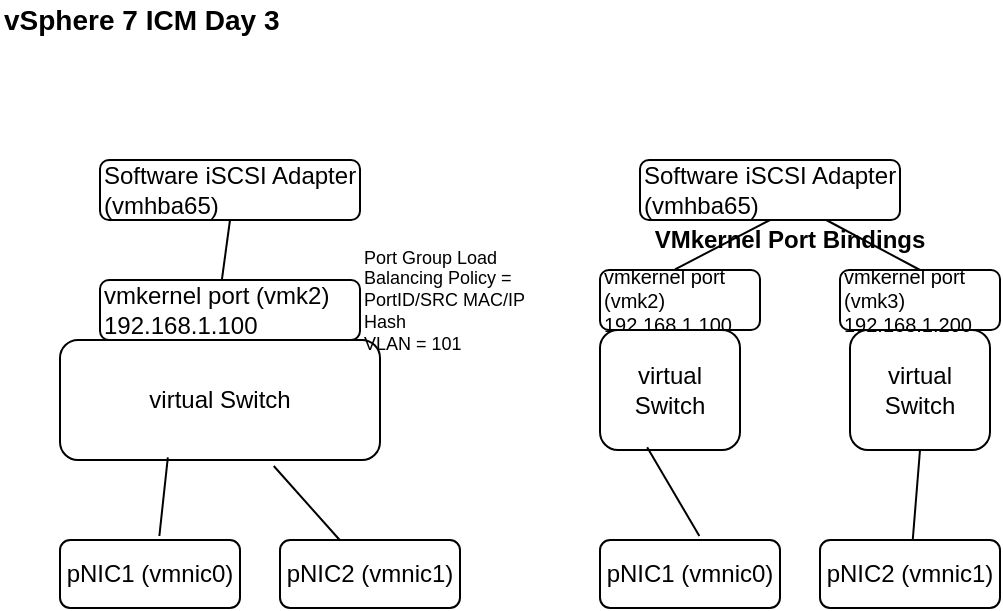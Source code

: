 <mxfile version="13.4.9" type="github" pages="5">
  <diagram id="36JcSneD635ffe-81IXM" name="vmkportbindings">
    <mxGraphModel dx="827" dy="475" grid="1" gridSize="10" guides="1" tooltips="1" connect="1" arrows="1" fold="1" page="1" pageScale="1" pageWidth="1169" pageHeight="827" math="0" shadow="0">
      <root>
        <mxCell id="FdMGLVXJsDhEGSdXAeya-0" />
        <mxCell id="FdMGLVXJsDhEGSdXAeya-1" parent="FdMGLVXJsDhEGSdXAeya-0" />
        <mxCell id="FdMGLVXJsDhEGSdXAeya-2" value="vSphere 7 ICM Day 3" style="text;html=1;strokeColor=none;fillColor=none;align=left;verticalAlign=middle;whiteSpace=wrap;rounded=0;fontStyle=1;fontSize=14;" vertex="1" parent="FdMGLVXJsDhEGSdXAeya-1">
          <mxGeometry x="10" y="150" width="150" height="20" as="geometry" />
        </mxCell>
        <mxCell id="FdMGLVXJsDhEGSdXAeya-6" value="Software iSCSI Adapter (vmhba65)" style="rounded=1;whiteSpace=wrap;html=1;align=left;" vertex="1" parent="FdMGLVXJsDhEGSdXAeya-1">
          <mxGeometry x="60" y="230" width="130" height="30" as="geometry" />
        </mxCell>
        <mxCell id="FdMGLVXJsDhEGSdXAeya-7" value="vmkernel port (vmk2)&lt;br&gt;192.168.1.100&lt;br&gt;" style="rounded=1;whiteSpace=wrap;html=1;align=left;" vertex="1" parent="FdMGLVXJsDhEGSdXAeya-1">
          <mxGeometry x="60" y="290" width="130" height="30" as="geometry" />
        </mxCell>
        <mxCell id="FdMGLVXJsDhEGSdXAeya-8" value="" style="endArrow=none;html=1;exitX=0.469;exitY=-0.011;exitDx=0;exitDy=0;exitPerimeter=0;entryX=0.5;entryY=1;entryDx=0;entryDy=0;" edge="1" parent="FdMGLVXJsDhEGSdXAeya-1" source="FdMGLVXJsDhEGSdXAeya-7" target="FdMGLVXJsDhEGSdXAeya-6">
          <mxGeometry width="50" height="50" relative="1" as="geometry">
            <mxPoint x="220" y="300" as="sourcePoint" />
            <mxPoint x="270" y="250" as="targetPoint" />
          </mxGeometry>
        </mxCell>
        <mxCell id="FdMGLVXJsDhEGSdXAeya-9" value="virtual Switch" style="rounded=1;whiteSpace=wrap;html=1;align=center;" vertex="1" parent="FdMGLVXJsDhEGSdXAeya-1">
          <mxGeometry x="40" y="320" width="160" height="60" as="geometry" />
        </mxCell>
        <mxCell id="FdMGLVXJsDhEGSdXAeya-10" value="pNIC1 (vmnic0)" style="rounded=1;whiteSpace=wrap;html=1;align=center;" vertex="1" parent="FdMGLVXJsDhEGSdXAeya-1">
          <mxGeometry x="40" y="420" width="90" height="34" as="geometry" />
        </mxCell>
        <mxCell id="FdMGLVXJsDhEGSdXAeya-11" value="pNIC2 (vmnic1)" style="rounded=1;whiteSpace=wrap;html=1;align=center;" vertex="1" parent="FdMGLVXJsDhEGSdXAeya-1">
          <mxGeometry x="150" y="420" width="90" height="34" as="geometry" />
        </mxCell>
        <mxCell id="FdMGLVXJsDhEGSdXAeya-12" value="" style="endArrow=none;html=1;exitX=0.552;exitY=-0.059;exitDx=0;exitDy=0;exitPerimeter=0;entryX=0.337;entryY=0.978;entryDx=0;entryDy=0;entryPerimeter=0;" edge="1" parent="FdMGLVXJsDhEGSdXAeya-1" source="FdMGLVXJsDhEGSdXAeya-10" target="FdMGLVXJsDhEGSdXAeya-9">
          <mxGeometry width="50" height="50" relative="1" as="geometry">
            <mxPoint x="220" y="370" as="sourcePoint" />
            <mxPoint x="270" y="320" as="targetPoint" />
          </mxGeometry>
        </mxCell>
        <mxCell id="FdMGLVXJsDhEGSdXAeya-13" value="" style="endArrow=none;html=1;entryX=0.668;entryY=1.05;entryDx=0;entryDy=0;entryPerimeter=0;" edge="1" parent="FdMGLVXJsDhEGSdXAeya-1" source="FdMGLVXJsDhEGSdXAeya-11" target="FdMGLVXJsDhEGSdXAeya-9">
          <mxGeometry width="50" height="50" relative="1" as="geometry">
            <mxPoint x="99.68" y="427.994" as="sourcePoint" />
            <mxPoint x="120.77" y="388.68" as="targetPoint" />
          </mxGeometry>
        </mxCell>
        <mxCell id="FdMGLVXJsDhEGSdXAeya-14" value="Port Group Load Balancing Policy = PortID/SRC MAC/IP Hash&lt;br&gt;VLAN = 101" style="text;html=1;strokeColor=none;fillColor=none;align=left;verticalAlign=middle;whiteSpace=wrap;rounded=0;fontSize=9;" vertex="1" parent="FdMGLVXJsDhEGSdXAeya-1">
          <mxGeometry x="190" y="290" width="100" height="20" as="geometry" />
        </mxCell>
        <mxCell id="FdMGLVXJsDhEGSdXAeya-15" value="Software iSCSI Adapter (vmhba65)" style="rounded=1;whiteSpace=wrap;html=1;align=left;" vertex="1" parent="FdMGLVXJsDhEGSdXAeya-1">
          <mxGeometry x="330" y="230" width="130" height="30" as="geometry" />
        </mxCell>
        <mxCell id="FdMGLVXJsDhEGSdXAeya-16" value="vmkernel port (vmk2)&lt;br style=&quot;font-size: 10px;&quot;&gt;192.168.1.100&lt;br style=&quot;font-size: 10px;&quot;&gt;" style="rounded=1;whiteSpace=wrap;html=1;align=left;fontSize=10;" vertex="1" parent="FdMGLVXJsDhEGSdXAeya-1">
          <mxGeometry x="310" y="285" width="80" height="30" as="geometry" />
        </mxCell>
        <mxCell id="FdMGLVXJsDhEGSdXAeya-17" value="" style="endArrow=none;html=1;exitX=0.469;exitY=-0.011;exitDx=0;exitDy=0;exitPerimeter=0;entryX=0.5;entryY=1;entryDx=0;entryDy=0;" edge="1" parent="FdMGLVXJsDhEGSdXAeya-1" source="FdMGLVXJsDhEGSdXAeya-16" target="FdMGLVXJsDhEGSdXAeya-15">
          <mxGeometry width="50" height="50" relative="1" as="geometry">
            <mxPoint x="490" y="300" as="sourcePoint" />
            <mxPoint x="540" y="250" as="targetPoint" />
          </mxGeometry>
        </mxCell>
        <mxCell id="FdMGLVXJsDhEGSdXAeya-18" value="virtual Switch" style="rounded=1;whiteSpace=wrap;html=1;align=center;" vertex="1" parent="FdMGLVXJsDhEGSdXAeya-1">
          <mxGeometry x="310" y="315" width="70" height="60" as="geometry" />
        </mxCell>
        <mxCell id="FdMGLVXJsDhEGSdXAeya-19" value="pNIC1 (vmnic0)" style="rounded=1;whiteSpace=wrap;html=1;align=center;" vertex="1" parent="FdMGLVXJsDhEGSdXAeya-1">
          <mxGeometry x="310" y="420" width="90" height="34" as="geometry" />
        </mxCell>
        <mxCell id="FdMGLVXJsDhEGSdXAeya-20" value="pNIC2 (vmnic1)" style="rounded=1;whiteSpace=wrap;html=1;align=center;" vertex="1" parent="FdMGLVXJsDhEGSdXAeya-1">
          <mxGeometry x="420" y="420" width="90" height="34" as="geometry" />
        </mxCell>
        <mxCell id="FdMGLVXJsDhEGSdXAeya-21" value="" style="endArrow=none;html=1;exitX=0.552;exitY=-0.059;exitDx=0;exitDy=0;exitPerimeter=0;entryX=0.337;entryY=0.978;entryDx=0;entryDy=0;entryPerimeter=0;" edge="1" parent="FdMGLVXJsDhEGSdXAeya-1" source="FdMGLVXJsDhEGSdXAeya-19" target="FdMGLVXJsDhEGSdXAeya-18">
          <mxGeometry width="50" height="50" relative="1" as="geometry">
            <mxPoint x="490" y="370" as="sourcePoint" />
            <mxPoint x="540" y="320" as="targetPoint" />
          </mxGeometry>
        </mxCell>
        <mxCell id="FdMGLVXJsDhEGSdXAeya-22" value="" style="endArrow=none;html=1;entryX=0.5;entryY=1;entryDx=0;entryDy=0;" edge="1" parent="FdMGLVXJsDhEGSdXAeya-1" source="FdMGLVXJsDhEGSdXAeya-20" target="FdMGLVXJsDhEGSdXAeya-23">
          <mxGeometry width="50" height="50" relative="1" as="geometry">
            <mxPoint x="369.68" y="427.994" as="sourcePoint" />
            <mxPoint x="390.77" y="388.68" as="targetPoint" />
          </mxGeometry>
        </mxCell>
        <mxCell id="FdMGLVXJsDhEGSdXAeya-23" value="virtual Switch" style="rounded=1;whiteSpace=wrap;html=1;align=center;" vertex="1" parent="FdMGLVXJsDhEGSdXAeya-1">
          <mxGeometry x="435" y="315" width="70" height="60" as="geometry" />
        </mxCell>
        <mxCell id="FdMGLVXJsDhEGSdXAeya-24" value="vmkernel port (vmk3)&lt;br style=&quot;font-size: 10px&quot;&gt;192.168.1.200" style="rounded=1;whiteSpace=wrap;html=1;align=left;fontSize=10;" vertex="1" parent="FdMGLVXJsDhEGSdXAeya-1">
          <mxGeometry x="430" y="285" width="80" height="30" as="geometry" />
        </mxCell>
        <mxCell id="FdMGLVXJsDhEGSdXAeya-25" value="" style="endArrow=none;html=1;exitX=0.5;exitY=0;exitDx=0;exitDy=0;" edge="1" parent="FdMGLVXJsDhEGSdXAeya-1" source="FdMGLVXJsDhEGSdXAeya-24" target="FdMGLVXJsDhEGSdXAeya-15">
          <mxGeometry width="50" height="50" relative="1" as="geometry">
            <mxPoint x="357.52" y="294.67" as="sourcePoint" />
            <mxPoint x="405" y="270" as="targetPoint" />
          </mxGeometry>
        </mxCell>
        <mxCell id="FdMGLVXJsDhEGSdXAeya-26" value="VMkernel Port Bindings" style="text;html=1;strokeColor=none;fillColor=none;align=center;verticalAlign=middle;whiteSpace=wrap;rounded=0;fontStyle=1" vertex="1" parent="FdMGLVXJsDhEGSdXAeya-1">
          <mxGeometry x="330" y="260" width="150" height="20" as="geometry" />
        </mxCell>
      </root>
    </mxGraphModel>
  </diagram>
  <diagram id="1oYTkPARyeYRjbsxOVbL" name="vmkernelports">
    <mxGraphModel dx="690" dy="396" grid="1" gridSize="10" guides="1" tooltips="1" connect="1" arrows="1" fold="1" page="1" pageScale="1" pageWidth="1169" pageHeight="827" math="0" shadow="0">
      <root>
        <mxCell id="vGEMw31PxVdCvphUqTaV-0" />
        <mxCell id="vGEMw31PxVdCvphUqTaV-1" parent="vGEMw31PxVdCvphUqTaV-0" />
        <mxCell id="vGEMw31PxVdCvphUqTaV-2" value="Software iSCSI Adapter (vmhba65)" style="rounded=1;whiteSpace=wrap;html=1;align=left;" vertex="1" parent="vGEMw31PxVdCvphUqTaV-1">
          <mxGeometry x="230" y="230" width="130" height="30" as="geometry" />
        </mxCell>
        <mxCell id="vGEMw31PxVdCvphUqTaV-3" value="vmkernel port (vmk1)&lt;br&gt;192.168.1.100" style="rounded=1;whiteSpace=wrap;html=1;align=left;" vertex="1" parent="vGEMw31PxVdCvphUqTaV-1">
          <mxGeometry x="230" y="290" width="130" height="30" as="geometry" />
        </mxCell>
        <mxCell id="vGEMw31PxVdCvphUqTaV-4" value="" style="endArrow=none;html=1;exitX=0.469;exitY=-0.011;exitDx=0;exitDy=0;exitPerimeter=0;entryX=0.5;entryY=1;entryDx=0;entryDy=0;" edge="1" parent="vGEMw31PxVdCvphUqTaV-1" source="vGEMw31PxVdCvphUqTaV-3" target="vGEMw31PxVdCvphUqTaV-2">
          <mxGeometry width="50" height="50" relative="1" as="geometry">
            <mxPoint x="390" y="300" as="sourcePoint" />
            <mxPoint x="440" y="250" as="targetPoint" />
          </mxGeometry>
        </mxCell>
        <mxCell id="vGEMw31PxVdCvphUqTaV-5" value="virtual Switch" style="rounded=1;whiteSpace=wrap;html=1;align=center;" vertex="1" parent="vGEMw31PxVdCvphUqTaV-1">
          <mxGeometry x="20" y="320" width="560" height="60" as="geometry" />
        </mxCell>
        <mxCell id="vGEMw31PxVdCvphUqTaV-6" value="pNIC1 (vmnic0)&lt;br&gt;10GbE" style="rounded=1;whiteSpace=wrap;html=1;align=center;" vertex="1" parent="vGEMw31PxVdCvphUqTaV-1">
          <mxGeometry x="210" y="420" width="90" height="34" as="geometry" />
        </mxCell>
        <mxCell id="vGEMw31PxVdCvphUqTaV-7" value="pNIC2 (vmnic1)&lt;br&gt;10GbE" style="rounded=1;whiteSpace=wrap;html=1;align=center;" vertex="1" parent="vGEMw31PxVdCvphUqTaV-1">
          <mxGeometry x="320" y="420" width="90" height="34" as="geometry" />
        </mxCell>
        <mxCell id="vGEMw31PxVdCvphUqTaV-8" value="" style="endArrow=none;html=1;exitX=0.552;exitY=-0.059;exitDx=0;exitDy=0;exitPerimeter=0;entryX=0.337;entryY=0.978;entryDx=0;entryDy=0;entryPerimeter=0;" edge="1" parent="vGEMw31PxVdCvphUqTaV-1" source="vGEMw31PxVdCvphUqTaV-6" target="vGEMw31PxVdCvphUqTaV-5">
          <mxGeometry width="50" height="50" relative="1" as="geometry">
            <mxPoint x="390" y="370" as="sourcePoint" />
            <mxPoint x="440" y="320" as="targetPoint" />
          </mxGeometry>
        </mxCell>
        <mxCell id="vGEMw31PxVdCvphUqTaV-9" value="" style="endArrow=none;html=1;entryX=0.668;entryY=1.05;entryDx=0;entryDy=0;entryPerimeter=0;" edge="1" parent="vGEMw31PxVdCvphUqTaV-1" source="vGEMw31PxVdCvphUqTaV-7" target="vGEMw31PxVdCvphUqTaV-5">
          <mxGeometry width="50" height="50" relative="1" as="geometry">
            <mxPoint x="269.68" y="427.994" as="sourcePoint" />
            <mxPoint x="290.77" y="388.68" as="targetPoint" />
          </mxGeometry>
        </mxCell>
        <mxCell id="vGEMw31PxVdCvphUqTaV-10" value="Policy: LB&lt;br&gt;Policy: Failover&lt;br&gt;Policy: Security&lt;br&gt;Policy: VLAN" style="text;html=1;strokeColor=none;fillColor=none;align=left;verticalAlign=middle;whiteSpace=wrap;rounded=0;fontSize=9;" vertex="1" parent="vGEMw31PxVdCvphUqTaV-1">
          <mxGeometry x="350" y="330" width="100" height="20" as="geometry" />
        </mxCell>
        <mxCell id="vGEMw31PxVdCvphUqTaV-11" value="vmkernel port (vmk0)&lt;br&gt;192.168.1.100" style="rounded=1;whiteSpace=wrap;html=1;align=left;" vertex="1" parent="vGEMw31PxVdCvphUqTaV-1">
          <mxGeometry x="20" y="290" width="130" height="30" as="geometry" />
        </mxCell>
        <mxCell id="vGEMw31PxVdCvphUqTaV-12" value="vmkernel port (vmk2)&lt;br&gt;192.168.1.100" style="rounded=1;whiteSpace=wrap;html=1;align=left;" vertex="1" parent="vGEMw31PxVdCvphUqTaV-1">
          <mxGeometry x="460" y="290" width="130" height="30" as="geometry" />
        </mxCell>
        <mxCell id="vGEMw31PxVdCvphUqTaV-13" value="" style="verticalLabelPosition=bottom;verticalAlign=top;html=1;shape=mxgraph.basic.tick;fontSize=10;align=left;" vertex="1" parent="vGEMw31PxVdCvphUqTaV-1">
          <mxGeometry x="30" y="230" width="20" height="20" as="geometry" />
        </mxCell>
        <mxCell id="vGEMw31PxVdCvphUqTaV-14" value="Management" style="text;html=1;strokeColor=none;fillColor=none;align=center;verticalAlign=middle;whiteSpace=wrap;rounded=0;" vertex="1" parent="vGEMw31PxVdCvphUqTaV-1">
          <mxGeometry x="80" y="230" width="40" height="20" as="geometry" />
        </mxCell>
        <mxCell id="vGEMw31PxVdCvphUqTaV-15" value="vMotion (Live Migration)" style="text;html=1;strokeColor=none;fillColor=none;align=center;verticalAlign=middle;whiteSpace=wrap;rounded=0;" vertex="1" parent="vGEMw31PxVdCvphUqTaV-1">
          <mxGeometry x="500" y="270" width="140" height="20" as="geometry" />
        </mxCell>
        <mxCell id="vGEMw31PxVdCvphUqTaV-16" value="" style="verticalLabelPosition=bottom;verticalAlign=top;html=1;shape=mxgraph.basic.x;fontSize=10;align=left;" vertex="1" parent="vGEMw31PxVdCvphUqTaV-1">
          <mxGeometry x="20" y="260" width="30" height="20" as="geometry" />
        </mxCell>
        <mxCell id="vGEMw31PxVdCvphUqTaV-17" value="" style="verticalLabelPosition=bottom;verticalAlign=top;html=1;shape=mxgraph.basic.tick;fontSize=10;align=left;" vertex="1" parent="vGEMw31PxVdCvphUqTaV-1">
          <mxGeometry x="470" y="270" width="20" height="20" as="geometry" />
        </mxCell>
        <mxCell id="vGEMw31PxVdCvphUqTaV-18" value="Management" style="text;html=1;strokeColor=none;fillColor=none;align=center;verticalAlign=middle;whiteSpace=wrap;rounded=0;" vertex="1" parent="vGEMw31PxVdCvphUqTaV-1">
          <mxGeometry x="520" y="240" width="40" height="20" as="geometry" />
        </mxCell>
        <mxCell id="vGEMw31PxVdCvphUqTaV-19" value="" style="verticalLabelPosition=bottom;verticalAlign=top;html=1;shape=mxgraph.basic.x;fontSize=10;align=left;" vertex="1" parent="vGEMw31PxVdCvphUqTaV-1">
          <mxGeometry x="470" y="240" width="30" height="20" as="geometry" />
        </mxCell>
        <mxCell id="vGEMw31PxVdCvphUqTaV-22" value="vMotion (Live Migration)" style="text;html=1;strokeColor=none;fillColor=none;align=center;verticalAlign=middle;whiteSpace=wrap;rounded=0;" vertex="1" parent="vGEMw31PxVdCvphUqTaV-1">
          <mxGeometry x="60" y="270" width="140" height="20" as="geometry" />
        </mxCell>
        <mxCell id="vGEMw31PxVdCvphUqTaV-23" value="Policy: LB&lt;br&gt;Policy: Failover&lt;br&gt;Policy: Security&lt;br&gt;Policy: VLAN" style="text;html=1;strokeColor=none;fillColor=none;align=left;verticalAlign=middle;whiteSpace=wrap;rounded=0;fontSize=9;" vertex="1" parent="vGEMw31PxVdCvphUqTaV-1">
          <mxGeometry x="500" y="330" width="100" height="20" as="geometry" />
        </mxCell>
        <mxCell id="vGEMw31PxVdCvphUqTaV-24" value="Policy: LB&lt;br&gt;Policy: Failover&lt;br&gt;Policy: Security&lt;br&gt;Policy: VLAN" style="text;html=1;strokeColor=none;fillColor=none;align=left;verticalAlign=middle;whiteSpace=wrap;rounded=0;fontSize=9;" vertex="1" parent="vGEMw31PxVdCvphUqTaV-1">
          <mxGeometry x="50" y="330" width="100" height="20" as="geometry" />
        </mxCell>
      </root>
    </mxGraphModel>
  </diagram>
  <diagram id="P3ogWznEImxEZ2Kmd14Y" name="PreferredPath">
    <mxGraphModel dx="2617" dy="832" grid="1" gridSize="10" guides="1" tooltips="1" connect="1" arrows="1" fold="1" page="1" pageScale="1" pageWidth="1169" pageHeight="827" math="0" shadow="0">
      <root>
        <mxCell id="KcUhk-08Q33YimQ9L4g0-0" />
        <mxCell id="KcUhk-08Q33YimQ9L4g0-1" parent="KcUhk-08Q33YimQ9L4g0-0" />
        <mxCell id="KcUhk-08Q33YimQ9L4g0-4" value="" style="rounded=1;whiteSpace=wrap;html=1;fontSize=17;align=left;" vertex="1" parent="KcUhk-08Q33YimQ9L4g0-1">
          <mxGeometry x="-10" y="400" width="650" height="320" as="geometry" />
        </mxCell>
        <mxCell id="KcUhk-08Q33YimQ9L4g0-2" value="ESXI" style="rounded=1;whiteSpace=wrap;html=1;fontSize=17;align=left;" vertex="1" parent="KcUhk-08Q33YimQ9L4g0-1">
          <mxGeometry x="200" y="80" width="200" height="160" as="geometry" />
        </mxCell>
        <mxCell id="KcUhk-08Q33YimQ9L4g0-3" value="VMFS VOL on LUN1" style="pointerEvents=1;shadow=0;dashed=0;html=1;strokeColor=none;fillColor=#434445;aspect=fixed;labelPosition=center;verticalLabelPosition=bottom;verticalAlign=top;align=center;outlineConnect=0;shape=mxgraph.vvd.datastore;" vertex="1" parent="KcUhk-08Q33YimQ9L4g0-1">
          <mxGeometry x="50" y="480" width="179.49" height="140" as="geometry" />
        </mxCell>
        <mxCell id="KcUhk-08Q33YimQ9L4g0-5" value="A" style="rounded=1;whiteSpace=wrap;html=1;fontSize=17;align=center;" vertex="1" parent="KcUhk-08Q33YimQ9L4g0-1">
          <mxGeometry x="120" y="370" width="120" height="60" as="geometry" />
        </mxCell>
        <mxCell id="KcUhk-08Q33YimQ9L4g0-6" value="B" style="rounded=1;whiteSpace=wrap;html=1;fontSize=17;align=center;" vertex="1" parent="KcUhk-08Q33YimQ9L4g0-1">
          <mxGeometry x="350" y="370" width="120" height="60" as="geometry" />
        </mxCell>
        <mxCell id="KcUhk-08Q33YimQ9L4g0-7" value="HBA" style="rounded=1;whiteSpace=wrap;html=1;fontSize=17;align=left;" vertex="1" parent="KcUhk-08Q33YimQ9L4g0-1">
          <mxGeometry x="310" y="220" width="70" height="50" as="geometry" />
        </mxCell>
        <mxCell id="KcUhk-08Q33YimQ9L4g0-8" value="HBA" style="rounded=1;whiteSpace=wrap;html=1;fontSize=17;align=left;" vertex="1" parent="KcUhk-08Q33YimQ9L4g0-1">
          <mxGeometry x="200" y="220" width="70" height="50" as="geometry" />
        </mxCell>
        <mxCell id="KcUhk-08Q33YimQ9L4g0-9" value="VMFS on LUN2" style="pointerEvents=1;shadow=0;dashed=0;html=1;strokeColor=none;fillColor=#434445;aspect=fixed;labelPosition=center;verticalLabelPosition=bottom;verticalAlign=top;align=center;outlineConnect=0;shape=mxgraph.vvd.datastore;" vertex="1" parent="KcUhk-08Q33YimQ9L4g0-1">
          <mxGeometry x="340" y="480" width="179.49" height="140" as="geometry" />
        </mxCell>
        <mxCell id="KcUhk-08Q33YimQ9L4g0-10" value="" style="endArrow=classic;startArrow=classic;html=1;fontSize=17;" edge="1" parent="KcUhk-08Q33YimQ9L4g0-1" source="KcUhk-08Q33YimQ9L4g0-5">
          <mxGeometry width="50" height="50" relative="1" as="geometry">
            <mxPoint x="179.49" y="310" as="sourcePoint" />
            <mxPoint x="229.49" y="260" as="targetPoint" />
          </mxGeometry>
        </mxCell>
        <mxCell id="KcUhk-08Q33YimQ9L4g0-11" value="" style="endArrow=classic;startArrow=classic;html=1;fontSize=17;" edge="1" parent="KcUhk-08Q33YimQ9L4g0-1" source="KcUhk-08Q33YimQ9L4g0-6">
          <mxGeometry width="50" height="50" relative="1" as="geometry">
            <mxPoint x="311.115" y="380" as="sourcePoint" />
            <mxPoint x="350.0" y="270" as="targetPoint" />
          </mxGeometry>
        </mxCell>
      </root>
    </mxGraphModel>
  </diagram>
  <diagram id="NkknkvJQYLz35yL54Nz3" name="VMFSReservations">
    <mxGraphModel dx="2617" dy="832" grid="1" gridSize="10" guides="1" tooltips="1" connect="1" arrows="1" fold="1" page="1" pageScale="1" pageWidth="1169" pageHeight="827" math="0" shadow="0">
      <root>
        <mxCell id="L7le9xb2ZXGL_Z3kNtfC-0" />
        <mxCell id="L7le9xb2ZXGL_Z3kNtfC-1" parent="L7le9xb2ZXGL_Z3kNtfC-0" />
        <mxCell id="L7le9xb2ZXGL_Z3kNtfC-2" value="" style="rounded=1;whiteSpace=wrap;html=1;fontSize=17;align=left;" vertex="1" parent="L7le9xb2ZXGL_Z3kNtfC-1">
          <mxGeometry x="-10" y="190" width="650" height="530" as="geometry" />
        </mxCell>
        <mxCell id="L7le9xb2ZXGL_Z3kNtfC-3" value="VMFS VOL on LUN1" style="pointerEvents=1;shadow=0;dashed=0;html=1;aspect=fixed;labelPosition=center;verticalLabelPosition=bottom;verticalAlign=top;align=center;outlineConnect=0;shape=mxgraph.vvd.datastore;" vertex="1" parent="L7le9xb2ZXGL_Z3kNtfC-1">
          <mxGeometry x="50" y="260" width="461.55" height="360" as="geometry" />
        </mxCell>
        <mxCell id="L7le9xb2ZXGL_Z3kNtfC-7" value="VMFS METADATA&lt;br&gt;file locking table" style="rounded=1;whiteSpace=wrap;html=1;fontSize=17;align=center;" vertex="1" parent="L7le9xb2ZXGL_Z3kNtfC-1">
          <mxGeometry x="90" y="320" width="380" height="60" as="geometry" />
        </mxCell>
        <mxCell id="L7le9xb2ZXGL_Z3kNtfC-8" value="vm.vmdk" style="rounded=1;whiteSpace=wrap;html=1;fontSize=17;align=center;" vertex="1" parent="L7le9xb2ZXGL_Z3kNtfC-1">
          <mxGeometry x="200" y="500" width="120" height="60" as="geometry" />
        </mxCell>
        <mxCell id="L7le9xb2ZXGL_Z3kNtfC-9" value="ESXI-01" style="rounded=1;whiteSpace=wrap;html=1;fontSize=17;align=center;fillColor=#ffe6cc;strokeColor=#d79b00;" vertex="1" parent="L7le9xb2ZXGL_Z3kNtfC-1">
          <mxGeometry x="60" y="30" width="120" height="60" as="geometry" />
        </mxCell>
        <mxCell id="L7le9xb2ZXGL_Z3kNtfC-10" value="" style="endArrow=none;html=1;fontSize=17;entryX=0.5;entryY=1;entryDx=0;entryDy=0;" edge="1" parent="L7le9xb2ZXGL_Z3kNtfC-1" source="L7le9xb2ZXGL_Z3kNtfC-8" target="L7le9xb2ZXGL_Z3kNtfC-9">
          <mxGeometry width="50" height="50" relative="1" as="geometry">
            <mxPoint x="560" y="450" as="sourcePoint" />
            <mxPoint x="610" y="400" as="targetPoint" />
          </mxGeometry>
        </mxCell>
        <mxCell id="L7le9xb2ZXGL_Z3kNtfC-11" value="ESXI-02" style="rounded=1;whiteSpace=wrap;html=1;fontSize=17;align=center;" vertex="1" parent="L7le9xb2ZXGL_Z3kNtfC-1">
          <mxGeometry x="240" y="30" width="120" height="60" as="geometry" />
        </mxCell>
        <mxCell id="L7le9xb2ZXGL_Z3kNtfC-12" value="" style="pointerEvents=1;shadow=0;dashed=0;html=1;strokeColor=none;fillColor=#434445;aspect=fixed;labelPosition=center;verticalLabelPosition=bottom;verticalAlign=top;align=center;outlineConnect=0;shape=mxgraph.vvd.app;" vertex="1" parent="L7le9xb2ZXGL_Z3kNtfC-1">
          <mxGeometry x="60" width="50" height="50" as="geometry" />
        </mxCell>
        <mxCell id="L7le9xb2ZXGL_Z3kNtfC-14" value="VsPHERE API FOR ARRAY INTEGRATION (VAAI)&lt;br&gt;&lt;br&gt;&lt;br&gt;atomic test &amp;amp; set (ATS)" style="text;html=1;strokeColor=none;fillColor=none;align=center;verticalAlign=middle;whiteSpace=wrap;rounded=0;fontSize=17;" vertex="1" parent="L7le9xb2ZXGL_Z3kNtfC-1">
          <mxGeometry x="540" y="260" width="40" height="20" as="geometry" />
        </mxCell>
      </root>
    </mxGraphModel>
  </diagram>
  <diagram id="8adywbvT-tkOhVAE6fHf" name="VCF">
    <mxGraphModel dx="1448" dy="832" grid="1" gridSize="10" guides="1" tooltips="1" connect="1" arrows="1" fold="1" page="1" pageScale="1" pageWidth="1169" pageHeight="827" math="0" shadow="0">
      <root>
        <mxCell id="2qLxWbJamepmx9KypSTk-0" />
        <mxCell id="2qLxWbJamepmx9KypSTk-1" parent="2qLxWbJamepmx9KypSTk-0" />
        <mxCell id="2qLxWbJamepmx9KypSTk-27" value="" style="rounded=0;whiteSpace=wrap;html=1;fillColor=none;fontSize=17;align=center;" vertex="1" parent="2qLxWbJamepmx9KypSTk-1">
          <mxGeometry x="609" y="480" width="560" height="320" as="geometry" />
        </mxCell>
        <mxCell id="2qLxWbJamepmx9KypSTk-17" value="" style="rounded=0;whiteSpace=wrap;html=1;fillColor=none;fontSize=17;align=center;" vertex="1" parent="2qLxWbJamepmx9KypSTk-1">
          <mxGeometry x="40" y="100" width="560" height="320" as="geometry" />
        </mxCell>
        <mxCell id="2qLxWbJamepmx9KypSTk-2" value="vSAN Ready Hardware&amp;nbsp;" style="rounded=1;whiteSpace=wrap;html=1;fillColor=none;fontSize=17;align=center;" vertex="1" parent="2qLxWbJamepmx9KypSTk-1">
          <mxGeometry x="250" y="270" width="120" height="60" as="geometry" />
        </mxCell>
        <mxCell id="2qLxWbJamepmx9KypSTk-3" value="vSAN Ready Hardware" style="rounded=1;whiteSpace=wrap;html=1;fillColor=none;fontSize=17;align=center;" vertex="1" parent="2qLxWbJamepmx9KypSTk-1">
          <mxGeometry x="120" y="270" width="120" height="60" as="geometry" />
        </mxCell>
        <mxCell id="2qLxWbJamepmx9KypSTk-4" value="vSAN Ready Hardware" style="rounded=1;whiteSpace=wrap;html=1;fillColor=none;fontSize=17;align=center;" vertex="1" parent="2qLxWbJamepmx9KypSTk-1">
          <mxGeometry x="380" y="270" width="120" height="60" as="geometry" />
        </mxCell>
        <mxCell id="2qLxWbJamepmx9KypSTk-5" value="CloudBuilder&lt;br&gt;" style="rounded=1;whiteSpace=wrap;html=1;fillColor=none;fontSize=17;align=center;" vertex="1" parent="2qLxWbJamepmx9KypSTk-1">
          <mxGeometry x="680" y="320" width="120" height="60" as="geometry" />
        </mxCell>
        <mxCell id="2qLxWbJamepmx9KypSTk-7" value="vSAN Cluster" style="ellipse;whiteSpace=wrap;html=1;fillColor=none;fontSize=17;align=center;" vertex="1" parent="2qLxWbJamepmx9KypSTk-1">
          <mxGeometry x="105" y="320" width="410" height="36" as="geometry" />
        </mxCell>
        <mxCell id="2qLxWbJamepmx9KypSTk-8" value="ESXi&lt;br&gt;" style="text;html=1;strokeColor=none;fillColor=none;align=center;verticalAlign=middle;whiteSpace=wrap;rounded=0;fontSize=17;" vertex="1" parent="2qLxWbJamepmx9KypSTk-1">
          <mxGeometry x="170" y="240" width="40" height="20" as="geometry" />
        </mxCell>
        <mxCell id="2qLxWbJamepmx9KypSTk-9" value="ESXi&lt;br&gt;" style="text;html=1;strokeColor=none;fillColor=none;align=center;verticalAlign=middle;whiteSpace=wrap;rounded=0;fontSize=17;" vertex="1" parent="2qLxWbJamepmx9KypSTk-1">
          <mxGeometry x="290" y="240" width="40" height="20" as="geometry" />
        </mxCell>
        <mxCell id="2qLxWbJamepmx9KypSTk-10" value="ESXi&lt;br&gt;" style="text;html=1;strokeColor=none;fillColor=none;align=center;verticalAlign=middle;whiteSpace=wrap;rounded=0;fontSize=17;" vertex="1" parent="2qLxWbJamepmx9KypSTk-1">
          <mxGeometry x="420" y="240" width="40" height="20" as="geometry" />
        </mxCell>
        <mxCell id="2qLxWbJamepmx9KypSTk-11" value="vc" style="rounded=1;whiteSpace=wrap;html=1;fillColor=none;fontSize=17;align=center;" vertex="1" parent="2qLxWbJamepmx9KypSTk-1">
          <mxGeometry x="140" y="170" width="45" height="40" as="geometry" />
        </mxCell>
        <mxCell id="2qLxWbJamepmx9KypSTk-13" value="nsx cc" style="rounded=1;whiteSpace=wrap;html=1;fillColor=none;fontSize=17;align=center;" vertex="1" parent="2qLxWbJamepmx9KypSTk-1">
          <mxGeometry x="280" y="170" width="45" height="40" as="geometry" />
        </mxCell>
        <mxCell id="2qLxWbJamepmx9KypSTk-14" value="nsx cc" style="rounded=1;whiteSpace=wrap;html=1;fillColor=none;fontSize=17;align=center;" vertex="1" parent="2qLxWbJamepmx9KypSTk-1">
          <mxGeometry x="420" y="170" width="45" height="40" as="geometry" />
        </mxCell>
        <mxCell id="2qLxWbJamepmx9KypSTk-15" value="nsx cc" style="rounded=1;whiteSpace=wrap;html=1;fillColor=none;fontSize=17;align=center;" vertex="1" parent="2qLxWbJamepmx9KypSTk-1">
          <mxGeometry x="195" y="170" width="45" height="40" as="geometry" />
        </mxCell>
        <mxCell id="2qLxWbJamepmx9KypSTk-16" value="log&lt;br&gt;insight" style="rounded=1;whiteSpace=wrap;html=1;fillColor=none;fontSize=17;align=center;" vertex="1" parent="2qLxWbJamepmx9KypSTk-1">
          <mxGeometry x="480" y="170" width="45" height="40" as="geometry" />
        </mxCell>
        <mxCell id="2qLxWbJamepmx9KypSTk-18" value="Management Workload Domain" style="text;html=1;strokeColor=none;fillColor=none;align=center;verticalAlign=middle;whiteSpace=wrap;rounded=0;" vertex="1" parent="2qLxWbJamepmx9KypSTk-1">
          <mxGeometry x="560" y="420" width="40" height="20" as="geometry" />
        </mxCell>
        <mxCell id="2qLxWbJamepmx9KypSTk-19" value="sddc&amp;nbsp;&lt;br&gt;manger" style="rounded=1;whiteSpace=wrap;html=1;fillColor=none;fontSize=17;align=center;" vertex="1" parent="2qLxWbJamepmx9KypSTk-1">
          <mxGeometry x="60" y="170" width="45" height="40" as="geometry" />
        </mxCell>
        <mxCell id="2qLxWbJamepmx9KypSTk-21" value="" style="rounded=0;whiteSpace=wrap;html=1;fillColor=none;fontSize=17;align=center;" vertex="1" parent="2qLxWbJamepmx9KypSTk-1">
          <mxGeometry x="40" y="480" width="560" height="320" as="geometry" />
        </mxCell>
        <mxCell id="2qLxWbJamepmx9KypSTk-22" value="vSAN Ready Hardware&amp;nbsp;" style="rounded=1;whiteSpace=wrap;html=1;fillColor=none;fontSize=17;align=center;" vertex="1" parent="2qLxWbJamepmx9KypSTk-1">
          <mxGeometry x="260" y="590" width="120" height="60" as="geometry" />
        </mxCell>
        <mxCell id="2qLxWbJamepmx9KypSTk-23" value="vSAN Ready Hardware" style="rounded=1;whiteSpace=wrap;html=1;fillColor=none;fontSize=17;align=center;" vertex="1" parent="2qLxWbJamepmx9KypSTk-1">
          <mxGeometry x="130" y="590" width="120" height="60" as="geometry" />
        </mxCell>
        <mxCell id="2qLxWbJamepmx9KypSTk-24" value="vSAN Ready Hardware" style="rounded=1;whiteSpace=wrap;html=1;fillColor=none;fontSize=17;align=center;" vertex="1" parent="2qLxWbJamepmx9KypSTk-1">
          <mxGeometry x="390" y="590" width="120" height="60" as="geometry" />
        </mxCell>
        <mxCell id="2qLxWbJamepmx9KypSTk-25" value="vSAN Cluster" style="ellipse;whiteSpace=wrap;html=1;fillColor=none;fontSize=17;align=center;" vertex="1" parent="2qLxWbJamepmx9KypSTk-1">
          <mxGeometry x="115" y="640" width="410" height="36" as="geometry" />
        </mxCell>
        <mxCell id="2qLxWbJamepmx9KypSTk-26" value="vSphere with Kubernetes" style="text;html=1;strokeColor=none;fillColor=none;align=center;verticalAlign=middle;whiteSpace=wrap;rounded=0;" vertex="1" parent="2qLxWbJamepmx9KypSTk-1">
          <mxGeometry x="1110" y="750" width="40" height="20" as="geometry" />
        </mxCell>
        <mxCell id="2qLxWbJamepmx9KypSTk-28" value="vSAN Ready Hardware&amp;nbsp;" style="rounded=1;whiteSpace=wrap;html=1;fillColor=none;fontSize=17;align=center;" vertex="1" parent="2qLxWbJamepmx9KypSTk-1">
          <mxGeometry x="829" y="580" width="120" height="60" as="geometry" />
        </mxCell>
        <mxCell id="2qLxWbJamepmx9KypSTk-29" value="vSAN Ready Hardware" style="rounded=1;whiteSpace=wrap;html=1;fillColor=none;fontSize=17;align=center;" vertex="1" parent="2qLxWbJamepmx9KypSTk-1">
          <mxGeometry x="699" y="580" width="120" height="60" as="geometry" />
        </mxCell>
        <mxCell id="2qLxWbJamepmx9KypSTk-30" value="vSAN Ready Hardware" style="rounded=1;whiteSpace=wrap;html=1;fillColor=none;fontSize=17;align=center;" vertex="1" parent="2qLxWbJamepmx9KypSTk-1">
          <mxGeometry x="959" y="580" width="120" height="60" as="geometry" />
        </mxCell>
        <mxCell id="2qLxWbJamepmx9KypSTk-31" value="vSAN Cluster" style="ellipse;whiteSpace=wrap;html=1;fillColor=none;fontSize=17;align=center;" vertex="1" parent="2qLxWbJamepmx9KypSTk-1">
          <mxGeometry x="684" y="630" width="410" height="36" as="geometry" />
        </mxCell>
        <mxCell id="2qLxWbJamepmx9KypSTk-32" value="vSAN Ready Hardware" style="rounded=1;whiteSpace=wrap;html=1;fillColor=none;fontSize=17;align=center;" vertex="1" parent="2qLxWbJamepmx9KypSTk-1">
          <mxGeometry x="10" y="590" width="120" height="60" as="geometry" />
        </mxCell>
        <mxCell id="2qLxWbJamepmx9KypSTk-33" value="vSAN Ready Hardware" style="rounded=1;whiteSpace=wrap;html=1;fillColor=none;fontSize=17;align=center;" vertex="1" parent="2qLxWbJamepmx9KypSTk-1">
          <mxGeometry x="699" y="510" width="120" height="60" as="geometry" />
        </mxCell>
        <mxCell id="2qLxWbJamepmx9KypSTk-34" value="vSAN Ready Hardware" style="rounded=1;whiteSpace=wrap;html=1;fillColor=none;fontSize=17;align=center;" vertex="1" parent="2qLxWbJamepmx9KypSTk-1">
          <mxGeometry x="829" y="510" width="120" height="60" as="geometry" />
        </mxCell>
        <mxCell id="2qLxWbJamepmx9KypSTk-35" value="vSAN Ready Hardware" style="rounded=1;whiteSpace=wrap;html=1;fillColor=none;fontSize=17;align=center;" vertex="1" parent="2qLxWbJamepmx9KypSTk-1">
          <mxGeometry x="959" y="510" width="120" height="60" as="geometry" />
        </mxCell>
        <mxCell id="2qLxWbJamepmx9KypSTk-36" value="Virtual Desktops" style="text;html=1;strokeColor=none;fillColor=none;align=center;verticalAlign=middle;whiteSpace=wrap;rounded=0;" vertex="1" parent="2qLxWbJamepmx9KypSTk-1">
          <mxGeometry x="550" y="760" width="40" height="20" as="geometry" />
        </mxCell>
        <mxCell id="2qLxWbJamepmx9KypSTk-37" value="VMware Cloud Foundation" style="text;html=1;strokeColor=none;fillColor=none;align=center;verticalAlign=middle;whiteSpace=wrap;rounded=0;fontStyle=1;fontSize=20;" vertex="1" parent="2qLxWbJamepmx9KypSTk-1">
          <mxGeometry x="470" y="40" width="300" height="20" as="geometry" />
        </mxCell>
        <mxCell id="2qLxWbJamepmx9KypSTk-39" value="vROps" style="rounded=1;whiteSpace=wrap;html=1;fillColor=none;fontSize=17;align=center;" vertex="1" parent="2qLxWbJamepmx9KypSTk-1">
          <mxGeometry x="345" y="170" width="45" height="40" as="geometry" />
        </mxCell>
        <mxCell id="2qLxWbJamepmx9KypSTk-41" value="" style="endArrow=none;html=1;fontSize=20;entryX=0.5;entryY=1;entryDx=0;entryDy=0;" edge="1" parent="2qLxWbJamepmx9KypSTk-1" source="2qLxWbJamepmx9KypSTk-21" target="2qLxWbJamepmx9KypSTk-39">
          <mxGeometry width="50" height="50" relative="1" as="geometry">
            <mxPoint x="560" y="430" as="sourcePoint" />
            <mxPoint x="610" y="380" as="targetPoint" />
          </mxGeometry>
        </mxCell>
      </root>
    </mxGraphModel>
  </diagram>
</mxfile>
